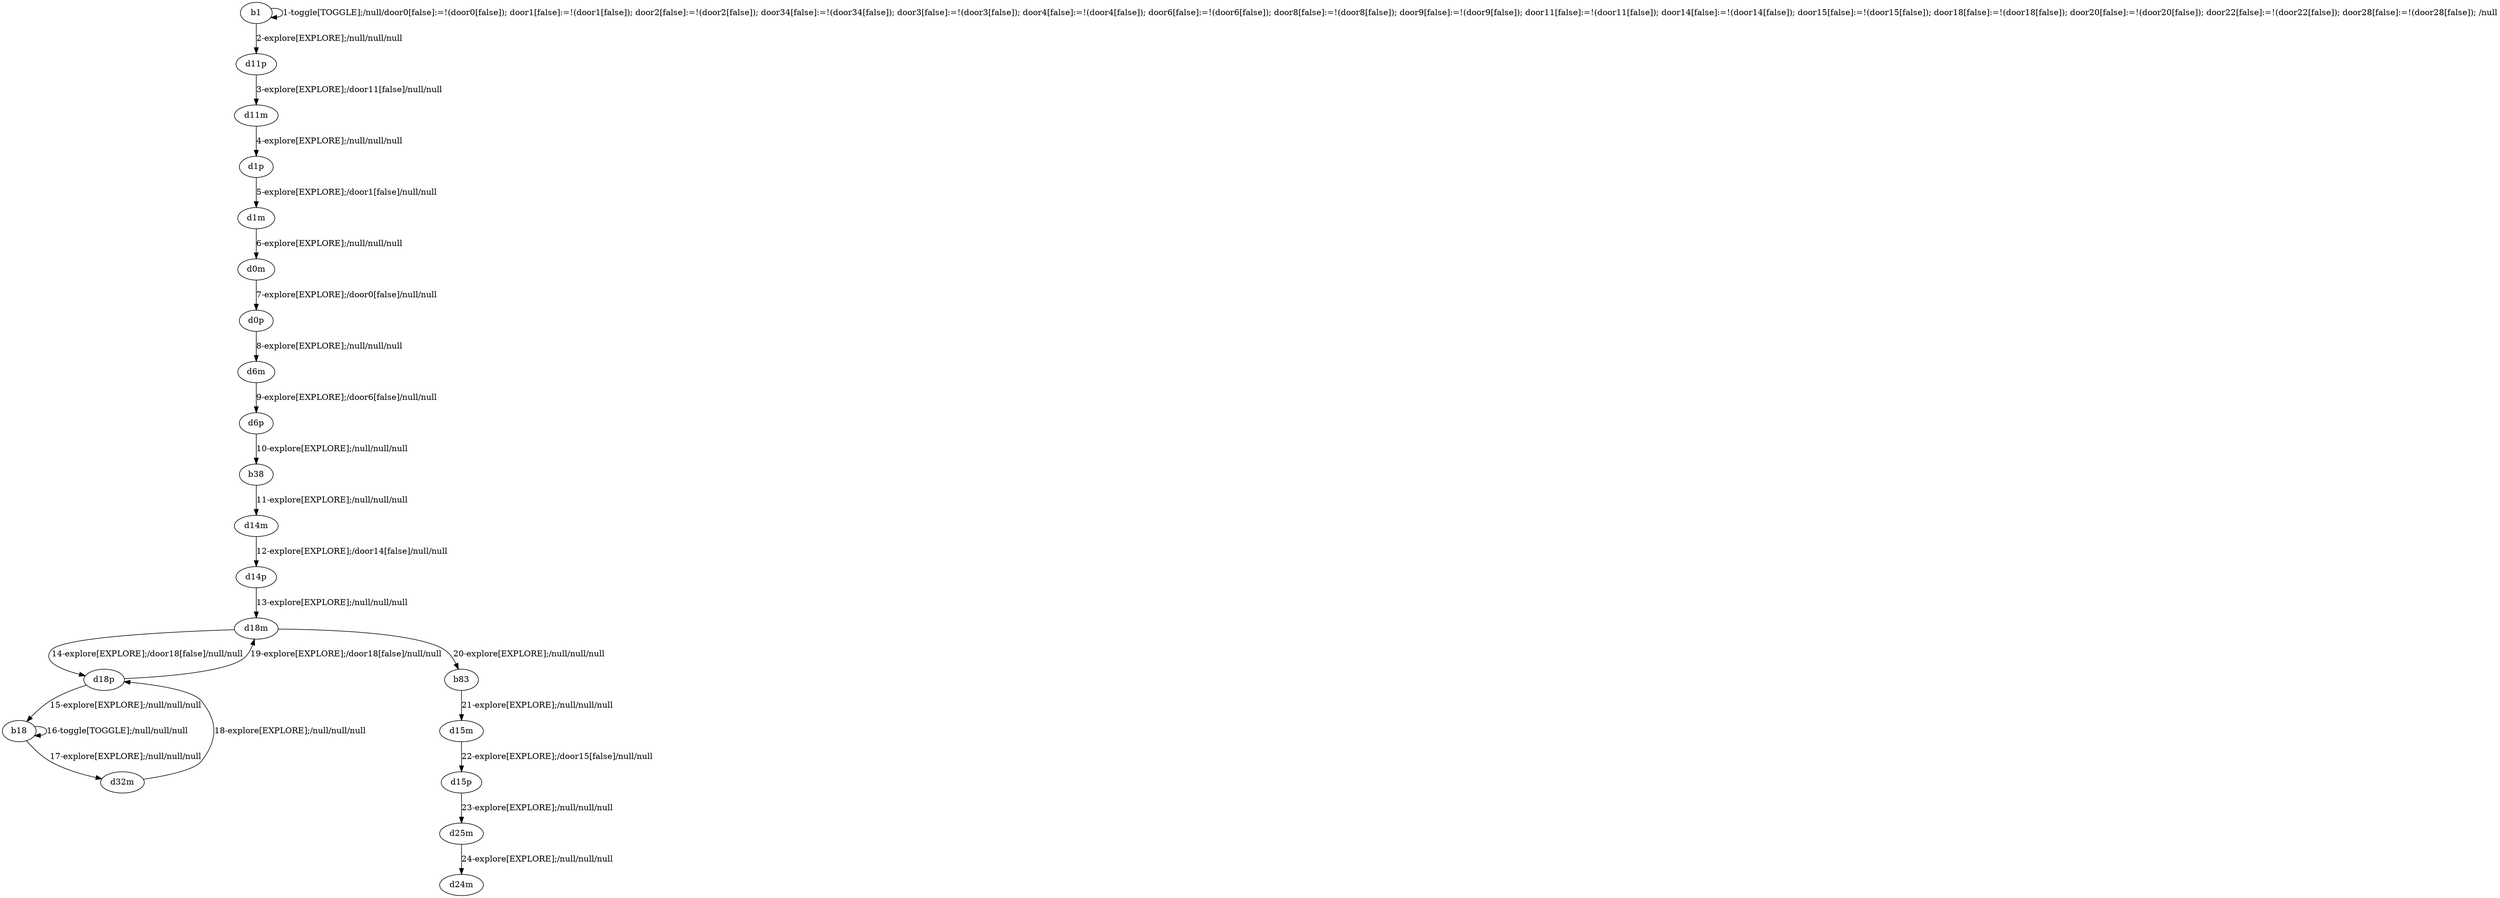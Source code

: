 # Total number of goals covered by this test: 2
# d15p --> d25m
# d25m --> d24m

digraph g {
"b1" -> "b1" [label = "1-toggle[TOGGLE];/null/door0[false]:=!(door0[false]); door1[false]:=!(door1[false]); door2[false]:=!(door2[false]); door34[false]:=!(door34[false]); door3[false]:=!(door3[false]); door4[false]:=!(door4[false]); door6[false]:=!(door6[false]); door8[false]:=!(door8[false]); door9[false]:=!(door9[false]); door11[false]:=!(door11[false]); door14[false]:=!(door14[false]); door15[false]:=!(door15[false]); door18[false]:=!(door18[false]); door20[false]:=!(door20[false]); door22[false]:=!(door22[false]); door28[false]:=!(door28[false]); /null"];
"b1" -> "d11p" [label = "2-explore[EXPLORE];/null/null/null"];
"d11p" -> "d11m" [label = "3-explore[EXPLORE];/door11[false]/null/null"];
"d11m" -> "d1p" [label = "4-explore[EXPLORE];/null/null/null"];
"d1p" -> "d1m" [label = "5-explore[EXPLORE];/door1[false]/null/null"];
"d1m" -> "d0m" [label = "6-explore[EXPLORE];/null/null/null"];
"d0m" -> "d0p" [label = "7-explore[EXPLORE];/door0[false]/null/null"];
"d0p" -> "d6m" [label = "8-explore[EXPLORE];/null/null/null"];
"d6m" -> "d6p" [label = "9-explore[EXPLORE];/door6[false]/null/null"];
"d6p" -> "b38" [label = "10-explore[EXPLORE];/null/null/null"];
"b38" -> "d14m" [label = "11-explore[EXPLORE];/null/null/null"];
"d14m" -> "d14p" [label = "12-explore[EXPLORE];/door14[false]/null/null"];
"d14p" -> "d18m" [label = "13-explore[EXPLORE];/null/null/null"];
"d18m" -> "d18p" [label = "14-explore[EXPLORE];/door18[false]/null/null"];
"d18p" -> "b18" [label = "15-explore[EXPLORE];/null/null/null"];
"b18" -> "b18" [label = "16-toggle[TOGGLE];/null/null/null"];
"b18" -> "d32m" [label = "17-explore[EXPLORE];/null/null/null"];
"d32m" -> "d18p" [label = "18-explore[EXPLORE];/null/null/null"];
"d18p" -> "d18m" [label = "19-explore[EXPLORE];/door18[false]/null/null"];
"d18m" -> "b83" [label = "20-explore[EXPLORE];/null/null/null"];
"b83" -> "d15m" [label = "21-explore[EXPLORE];/null/null/null"];
"d15m" -> "d15p" [label = "22-explore[EXPLORE];/door15[false]/null/null"];
"d15p" -> "d25m" [label = "23-explore[EXPLORE];/null/null/null"];
"d25m" -> "d24m" [label = "24-explore[EXPLORE];/null/null/null"];
}